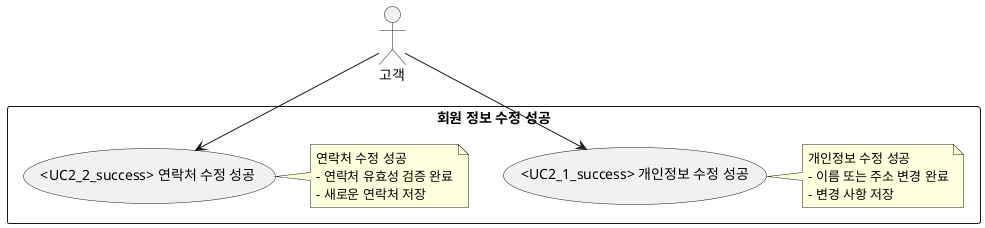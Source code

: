 @startuml
actor "고객" as Customer

rectangle "회원 정보 수정 성공" {
  usecase "<UC2_1_success> 개인정보 수정 성공" as UC2_1_success
  note right
  개인정보 수정 성공
  - 이름 또는 주소 변경 완료
  - 변경 사항 저장
  end note

  usecase "<UC2_2_success> 연락처 수정 성공" as UC2_2_success
  note right
  연락처 수정 성공
  - 연락처 유효성 검증 완료
  - 새로운 연락처 저장
  end note
}

Customer --> UC2_1_success
Customer --> UC2_2_success
@enduml
